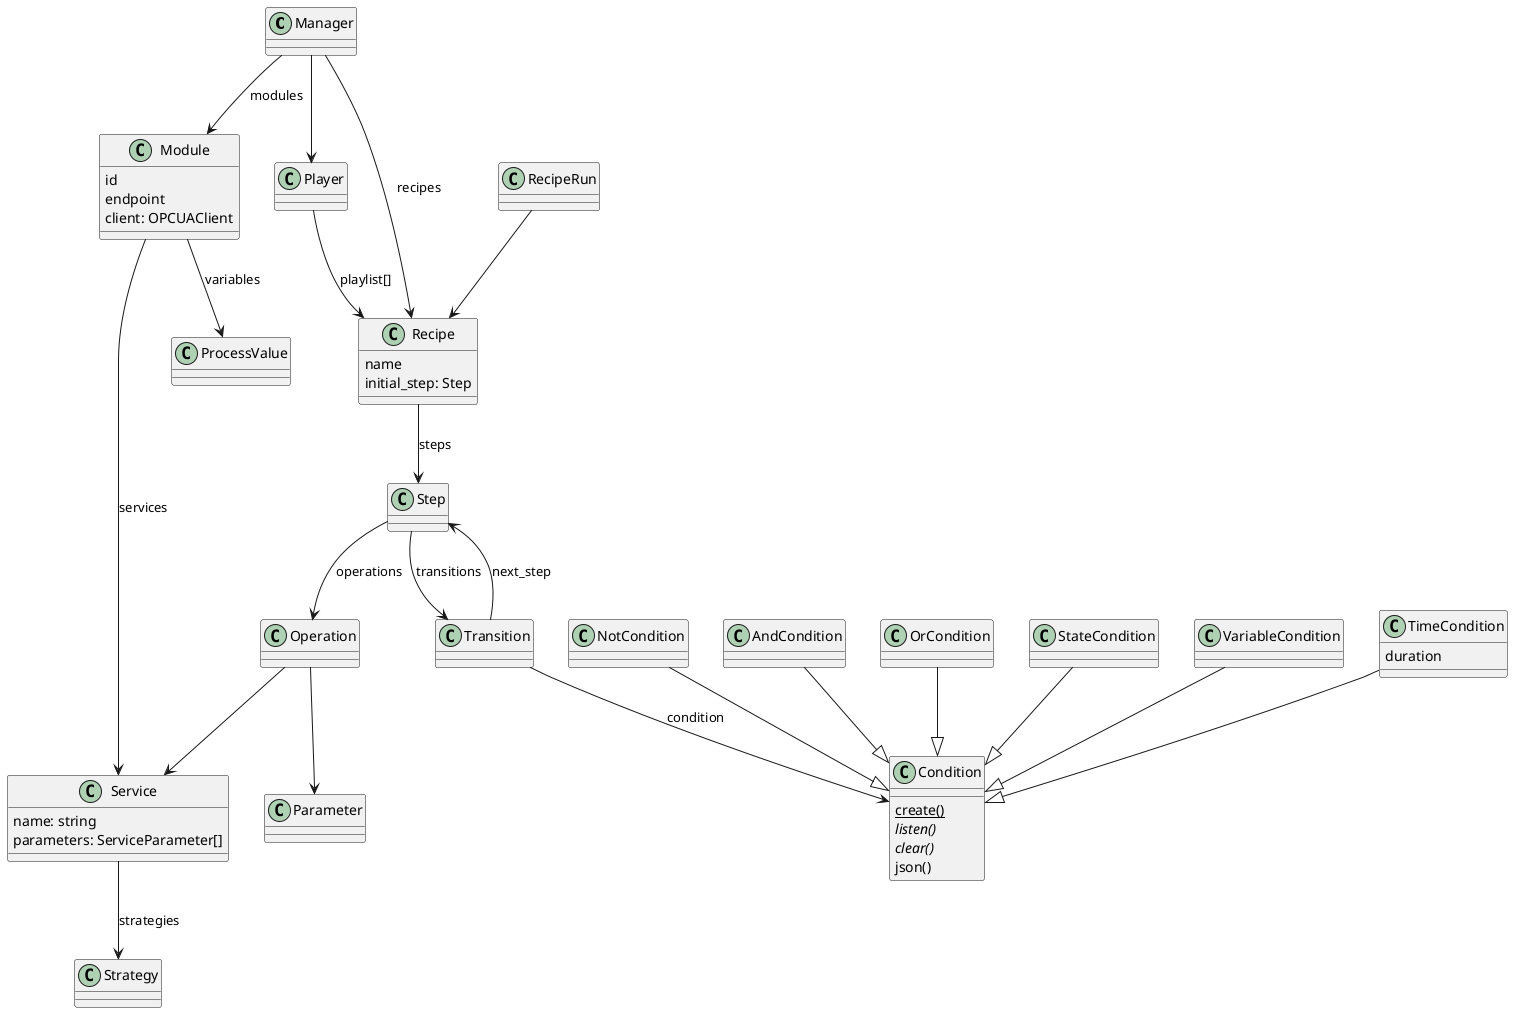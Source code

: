 @startuml

class Manager
class Module {
    id
    endpoint
    client: OPCUAClient
}
class Operation
class Parameter
class Player

Player --> Recipe : playlist[]
class Recipe {
    name
    initial_step: Step
}
class RecipeRun
RecipeRun --> Recipe
class Service {
    name: string
    parameters: ServiceParameter[]
}
class ProcessValue
class Strategy
class Condition{
    {static} create()
    {abstract} listen()
    {abstract} clear()
    json()
}

class NotCondition
class AndCondition
class OrCondition
class StateCondition
class VariableCondition
class TimeCondition {
    duration
}

NotCondition --|> Condition
AndCondition --|> Condition
OrCondition --|> Condition
TimeCondition --|> Condition
VariableCondition --|> Condition
StateCondition --|> Condition


Manager --> Module : modules
Manager --> Recipe : recipes
Manager --> Player

Module --> Service: services
Module --> ProcessValue : variables

Service --> Strategy : strategies

Recipe --> Step: steps
Step --> Operation : operations
Step --> Transition: transitions

Transition --> Step : next_step
Transition --> Condition: condition

Operation --> Service
Operation --> Parameter

@enduml